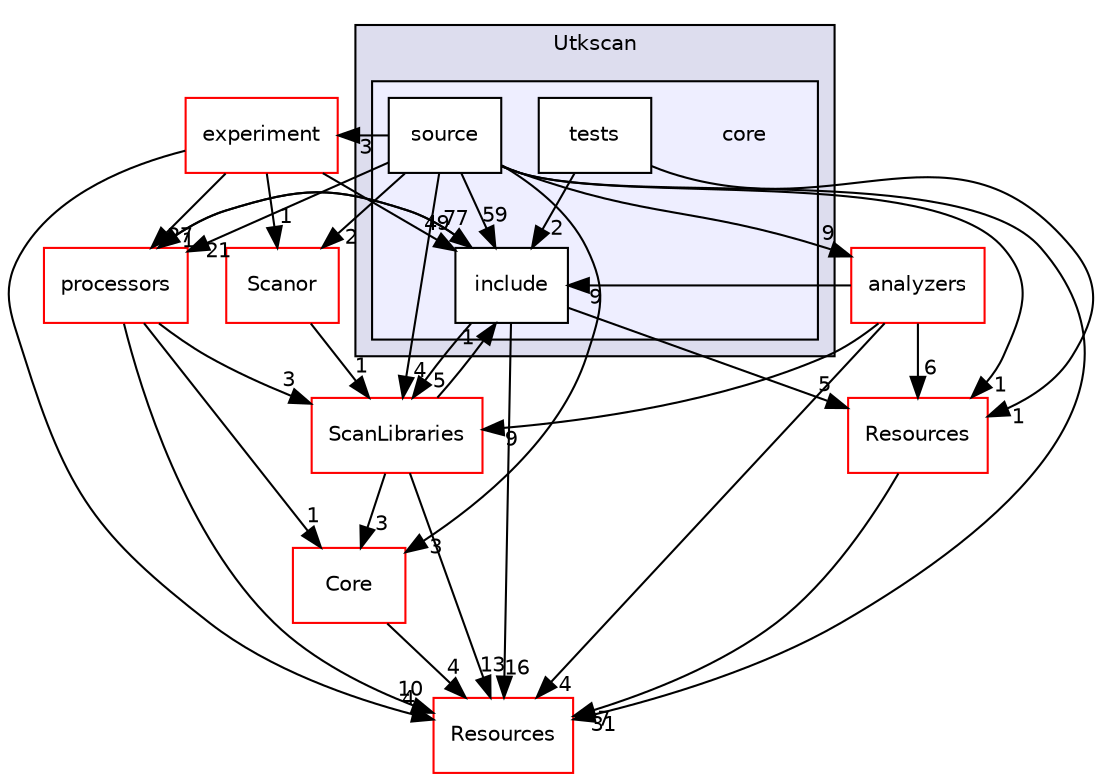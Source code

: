digraph "core" {
  compound=true
  node [ fontsize="10", fontname="Helvetica"];
  edge [ labelfontsize="10", labelfontname="Helvetica"];
  subgraph clusterdir_f13c84c46700b552851dcb8286bbe188 {
    graph [ bgcolor="#ddddee", pencolor="black", label="Utkscan" fontname="Helvetica", fontsize="10", URL="dir_f13c84c46700b552851dcb8286bbe188.html"]
  subgraph clusterdir_ed6333db93325f1d3551032ba465846b {
    graph [ bgcolor="#eeeeff", pencolor="black", label="" URL="dir_ed6333db93325f1d3551032ba465846b.html"];
    dir_ed6333db93325f1d3551032ba465846b [shape=plaintext label="core"];
    dir_368c788bfb6129bd9cbc444317621fc2 [shape=box label="include" color="black" fillcolor="white" style="filled" URL="dir_368c788bfb6129bd9cbc444317621fc2.html"];
    dir_bd9c188b3ccabf0b6e8f345057306d2f [shape=box label="source" color="black" fillcolor="white" style="filled" URL="dir_bd9c188b3ccabf0b6e8f345057306d2f.html"];
    dir_a69320ef4633a0fe90ac8703a4efb794 [shape=box label="tests" color="black" fillcolor="white" style="filled" URL="dir_a69320ef4633a0fe90ac8703a4efb794.html"];
  }
  }
  dir_b3d746ee3f73c27582c04e786d179c55 [shape=box label="Scanor" fillcolor="white" style="filled" color="red" URL="dir_b3d746ee3f73c27582c04e786d179c55.html"];
  dir_d1f3dbe10f157d97e145494b8a91d73e [shape=box label="ScanLibraries" fillcolor="white" style="filled" color="red" URL="dir_d1f3dbe10f157d97e145494b8a91d73e.html"];
  dir_97fe889f84233f55a9b3530294ee521f [shape=box label="experiment" fillcolor="white" style="filled" color="red" URL="dir_97fe889f84233f55a9b3530294ee521f.html"];
  dir_c6310732a22f63c0c2fc5595561e68f1 [shape=box label="Core" fillcolor="white" style="filled" color="red" URL="dir_c6310732a22f63c0c2fc5595561e68f1.html"];
  dir_c35eb389713cfc3e8022eb9da95d5d8c [shape=box label="processors" fillcolor="white" style="filled" color="red" URL="dir_c35eb389713cfc3e8022eb9da95d5d8c.html"];
  dir_bde32bf976401edbce144c1ca78437b0 [shape=box label="Resources" fillcolor="white" style="filled" color="red" URL="dir_bde32bf976401edbce144c1ca78437b0.html"];
  dir_2a3befa557f2da910fe74df4819c30fd [shape=box label="analyzers" fillcolor="white" style="filled" color="red" URL="dir_2a3befa557f2da910fe74df4819c30fd.html"];
  dir_5d7c6f6db18e60e39633f445f8be697c [shape=box label="Resources" fillcolor="white" style="filled" color="red" URL="dir_5d7c6f6db18e60e39633f445f8be697c.html"];
  dir_b3d746ee3f73c27582c04e786d179c55->dir_d1f3dbe10f157d97e145494b8a91d73e [headlabel="1", labeldistance=1.5 headhref="dir_000037_000060.html"];
  dir_d1f3dbe10f157d97e145494b8a91d73e->dir_368c788bfb6129bd9cbc444317621fc2 [headlabel="1", labeldistance=1.5 headhref="dir_000060_000010.html"];
  dir_d1f3dbe10f157d97e145494b8a91d73e->dir_c6310732a22f63c0c2fc5595561e68f1 [headlabel="3", labeldistance=1.5 headhref="dir_000060_000022.html"];
  dir_d1f3dbe10f157d97e145494b8a91d73e->dir_bde32bf976401edbce144c1ca78437b0 [headlabel="13", labeldistance=1.5 headhref="dir_000060_000019.html"];
  dir_368c788bfb6129bd9cbc444317621fc2->dir_d1f3dbe10f157d97e145494b8a91d73e [headlabel="5", labeldistance=1.5 headhref="dir_000010_000060.html"];
  dir_368c788bfb6129bd9cbc444317621fc2->dir_c35eb389713cfc3e8022eb9da95d5d8c [headlabel="1", labeldistance=1.5 headhref="dir_000010_000011.html"];
  dir_368c788bfb6129bd9cbc444317621fc2->dir_bde32bf976401edbce144c1ca78437b0 [headlabel="16", labeldistance=1.5 headhref="dir_000010_000019.html"];
  dir_368c788bfb6129bd9cbc444317621fc2->dir_5d7c6f6db18e60e39633f445f8be697c [headlabel="5", labeldistance=1.5 headhref="dir_000010_000017.html"];
  dir_97fe889f84233f55a9b3530294ee521f->dir_b3d746ee3f73c27582c04e786d179c55 [headlabel="1", labeldistance=1.5 headhref="dir_000005_000037.html"];
  dir_97fe889f84233f55a9b3530294ee521f->dir_368c788bfb6129bd9cbc444317621fc2 [headlabel="49", labeldistance=1.5 headhref="dir_000005_000010.html"];
  dir_97fe889f84233f55a9b3530294ee521f->dir_c35eb389713cfc3e8022eb9da95d5d8c [headlabel="27", labeldistance=1.5 headhref="dir_000005_000011.html"];
  dir_97fe889f84233f55a9b3530294ee521f->dir_bde32bf976401edbce144c1ca78437b0 [headlabel="4", labeldistance=1.5 headhref="dir_000005_000019.html"];
  dir_c6310732a22f63c0c2fc5595561e68f1->dir_bde32bf976401edbce144c1ca78437b0 [headlabel="4", labeldistance=1.5 headhref="dir_000022_000019.html"];
  dir_c35eb389713cfc3e8022eb9da95d5d8c->dir_d1f3dbe10f157d97e145494b8a91d73e [headlabel="3", labeldistance=1.5 headhref="dir_000011_000060.html"];
  dir_c35eb389713cfc3e8022eb9da95d5d8c->dir_368c788bfb6129bd9cbc444317621fc2 [headlabel="77", labeldistance=1.5 headhref="dir_000011_000010.html"];
  dir_c35eb389713cfc3e8022eb9da95d5d8c->dir_c6310732a22f63c0c2fc5595561e68f1 [headlabel="1", labeldistance=1.5 headhref="dir_000011_000022.html"];
  dir_c35eb389713cfc3e8022eb9da95d5d8c->dir_bde32bf976401edbce144c1ca78437b0 [headlabel="10", labeldistance=1.5 headhref="dir_000011_000019.html"];
  dir_2a3befa557f2da910fe74df4819c30fd->dir_d1f3dbe10f157d97e145494b8a91d73e [headlabel="9", labeldistance=1.5 headhref="dir_000014_000060.html"];
  dir_2a3befa557f2da910fe74df4819c30fd->dir_368c788bfb6129bd9cbc444317621fc2 [headlabel="9", labeldistance=1.5 headhref="dir_000014_000010.html"];
  dir_2a3befa557f2da910fe74df4819c30fd->dir_bde32bf976401edbce144c1ca78437b0 [headlabel="4", labeldistance=1.5 headhref="dir_000014_000019.html"];
  dir_2a3befa557f2da910fe74df4819c30fd->dir_5d7c6f6db18e60e39633f445f8be697c [headlabel="6", labeldistance=1.5 headhref="dir_000014_000017.html"];
  dir_5d7c6f6db18e60e39633f445f8be697c->dir_bde32bf976401edbce144c1ca78437b0 [headlabel="7", labeldistance=1.5 headhref="dir_000017_000019.html"];
  dir_a69320ef4633a0fe90ac8703a4efb794->dir_368c788bfb6129bd9cbc444317621fc2 [headlabel="2", labeldistance=1.5 headhref="dir_000074_000010.html"];
  dir_a69320ef4633a0fe90ac8703a4efb794->dir_5d7c6f6db18e60e39633f445f8be697c [headlabel="1", labeldistance=1.5 headhref="dir_000074_000017.html"];
  dir_bd9c188b3ccabf0b6e8f345057306d2f->dir_b3d746ee3f73c27582c04e786d179c55 [headlabel="2", labeldistance=1.5 headhref="dir_000009_000037.html"];
  dir_bd9c188b3ccabf0b6e8f345057306d2f->dir_d1f3dbe10f157d97e145494b8a91d73e [headlabel="4", labeldistance=1.5 headhref="dir_000009_000060.html"];
  dir_bd9c188b3ccabf0b6e8f345057306d2f->dir_368c788bfb6129bd9cbc444317621fc2 [headlabel="59", labeldistance=1.5 headhref="dir_000009_000010.html"];
  dir_bd9c188b3ccabf0b6e8f345057306d2f->dir_97fe889f84233f55a9b3530294ee521f [headlabel="3", labeldistance=1.5 headhref="dir_000009_000005.html"];
  dir_bd9c188b3ccabf0b6e8f345057306d2f->dir_c6310732a22f63c0c2fc5595561e68f1 [headlabel="3", labeldistance=1.5 headhref="dir_000009_000022.html"];
  dir_bd9c188b3ccabf0b6e8f345057306d2f->dir_c35eb389713cfc3e8022eb9da95d5d8c [headlabel="21", labeldistance=1.5 headhref="dir_000009_000011.html"];
  dir_bd9c188b3ccabf0b6e8f345057306d2f->dir_bde32bf976401edbce144c1ca78437b0 [headlabel="31", labeldistance=1.5 headhref="dir_000009_000019.html"];
  dir_bd9c188b3ccabf0b6e8f345057306d2f->dir_2a3befa557f2da910fe74df4819c30fd [headlabel="9", labeldistance=1.5 headhref="dir_000009_000014.html"];
  dir_bd9c188b3ccabf0b6e8f345057306d2f->dir_5d7c6f6db18e60e39633f445f8be697c [headlabel="1", labeldistance=1.5 headhref="dir_000009_000017.html"];
}
